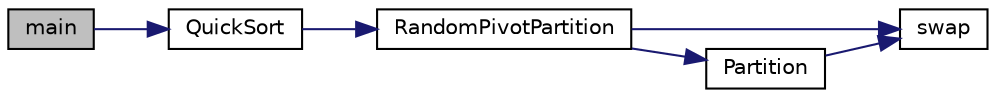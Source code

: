 digraph "main"
{
  edge [fontname="Helvetica",fontsize="10",labelfontname="Helvetica",labelfontsize="10"];
  node [fontname="Helvetica",fontsize="10",shape=record];
  rankdir="LR";
  Node1 [label="main",height=0.2,width=0.4,color="black", fillcolor="grey75", style="filled", fontcolor="black"];
  Node1 -> Node2 [color="midnightblue",fontsize="10",style="solid"];
  Node2 [label="QuickSort",height=0.2,width=0.4,color="black", fillcolor="white", style="filled",URL="$QuickSort_8cpp.html#a091490bff9f594fbaec477e112f8938c"];
  Node2 -> Node3 [color="midnightblue",fontsize="10",style="solid"];
  Node3 [label="RandomPivotPartition",height=0.2,width=0.4,color="black", fillcolor="white", style="filled",URL="$QuickSort_8cpp.html#aaf7e5bcba94f064d6f7a24e9a9cb74c4"];
  Node3 -> Node4 [color="midnightblue",fontsize="10",style="solid"];
  Node4 [label="swap",height=0.2,width=0.4,color="black", fillcolor="white", style="filled",URL="$QuickSort_8cpp.html#a4b9708d87be7a409eff20e5e7e8b43c8"];
  Node3 -> Node5 [color="midnightblue",fontsize="10",style="solid"];
  Node5 [label="Partition",height=0.2,width=0.4,color="black", fillcolor="white", style="filled",URL="$QuickSort_8cpp.html#a672622cf23f5fe88cfa9bfe89d770b76"];
  Node5 -> Node4 [color="midnightblue",fontsize="10",style="solid"];
}
